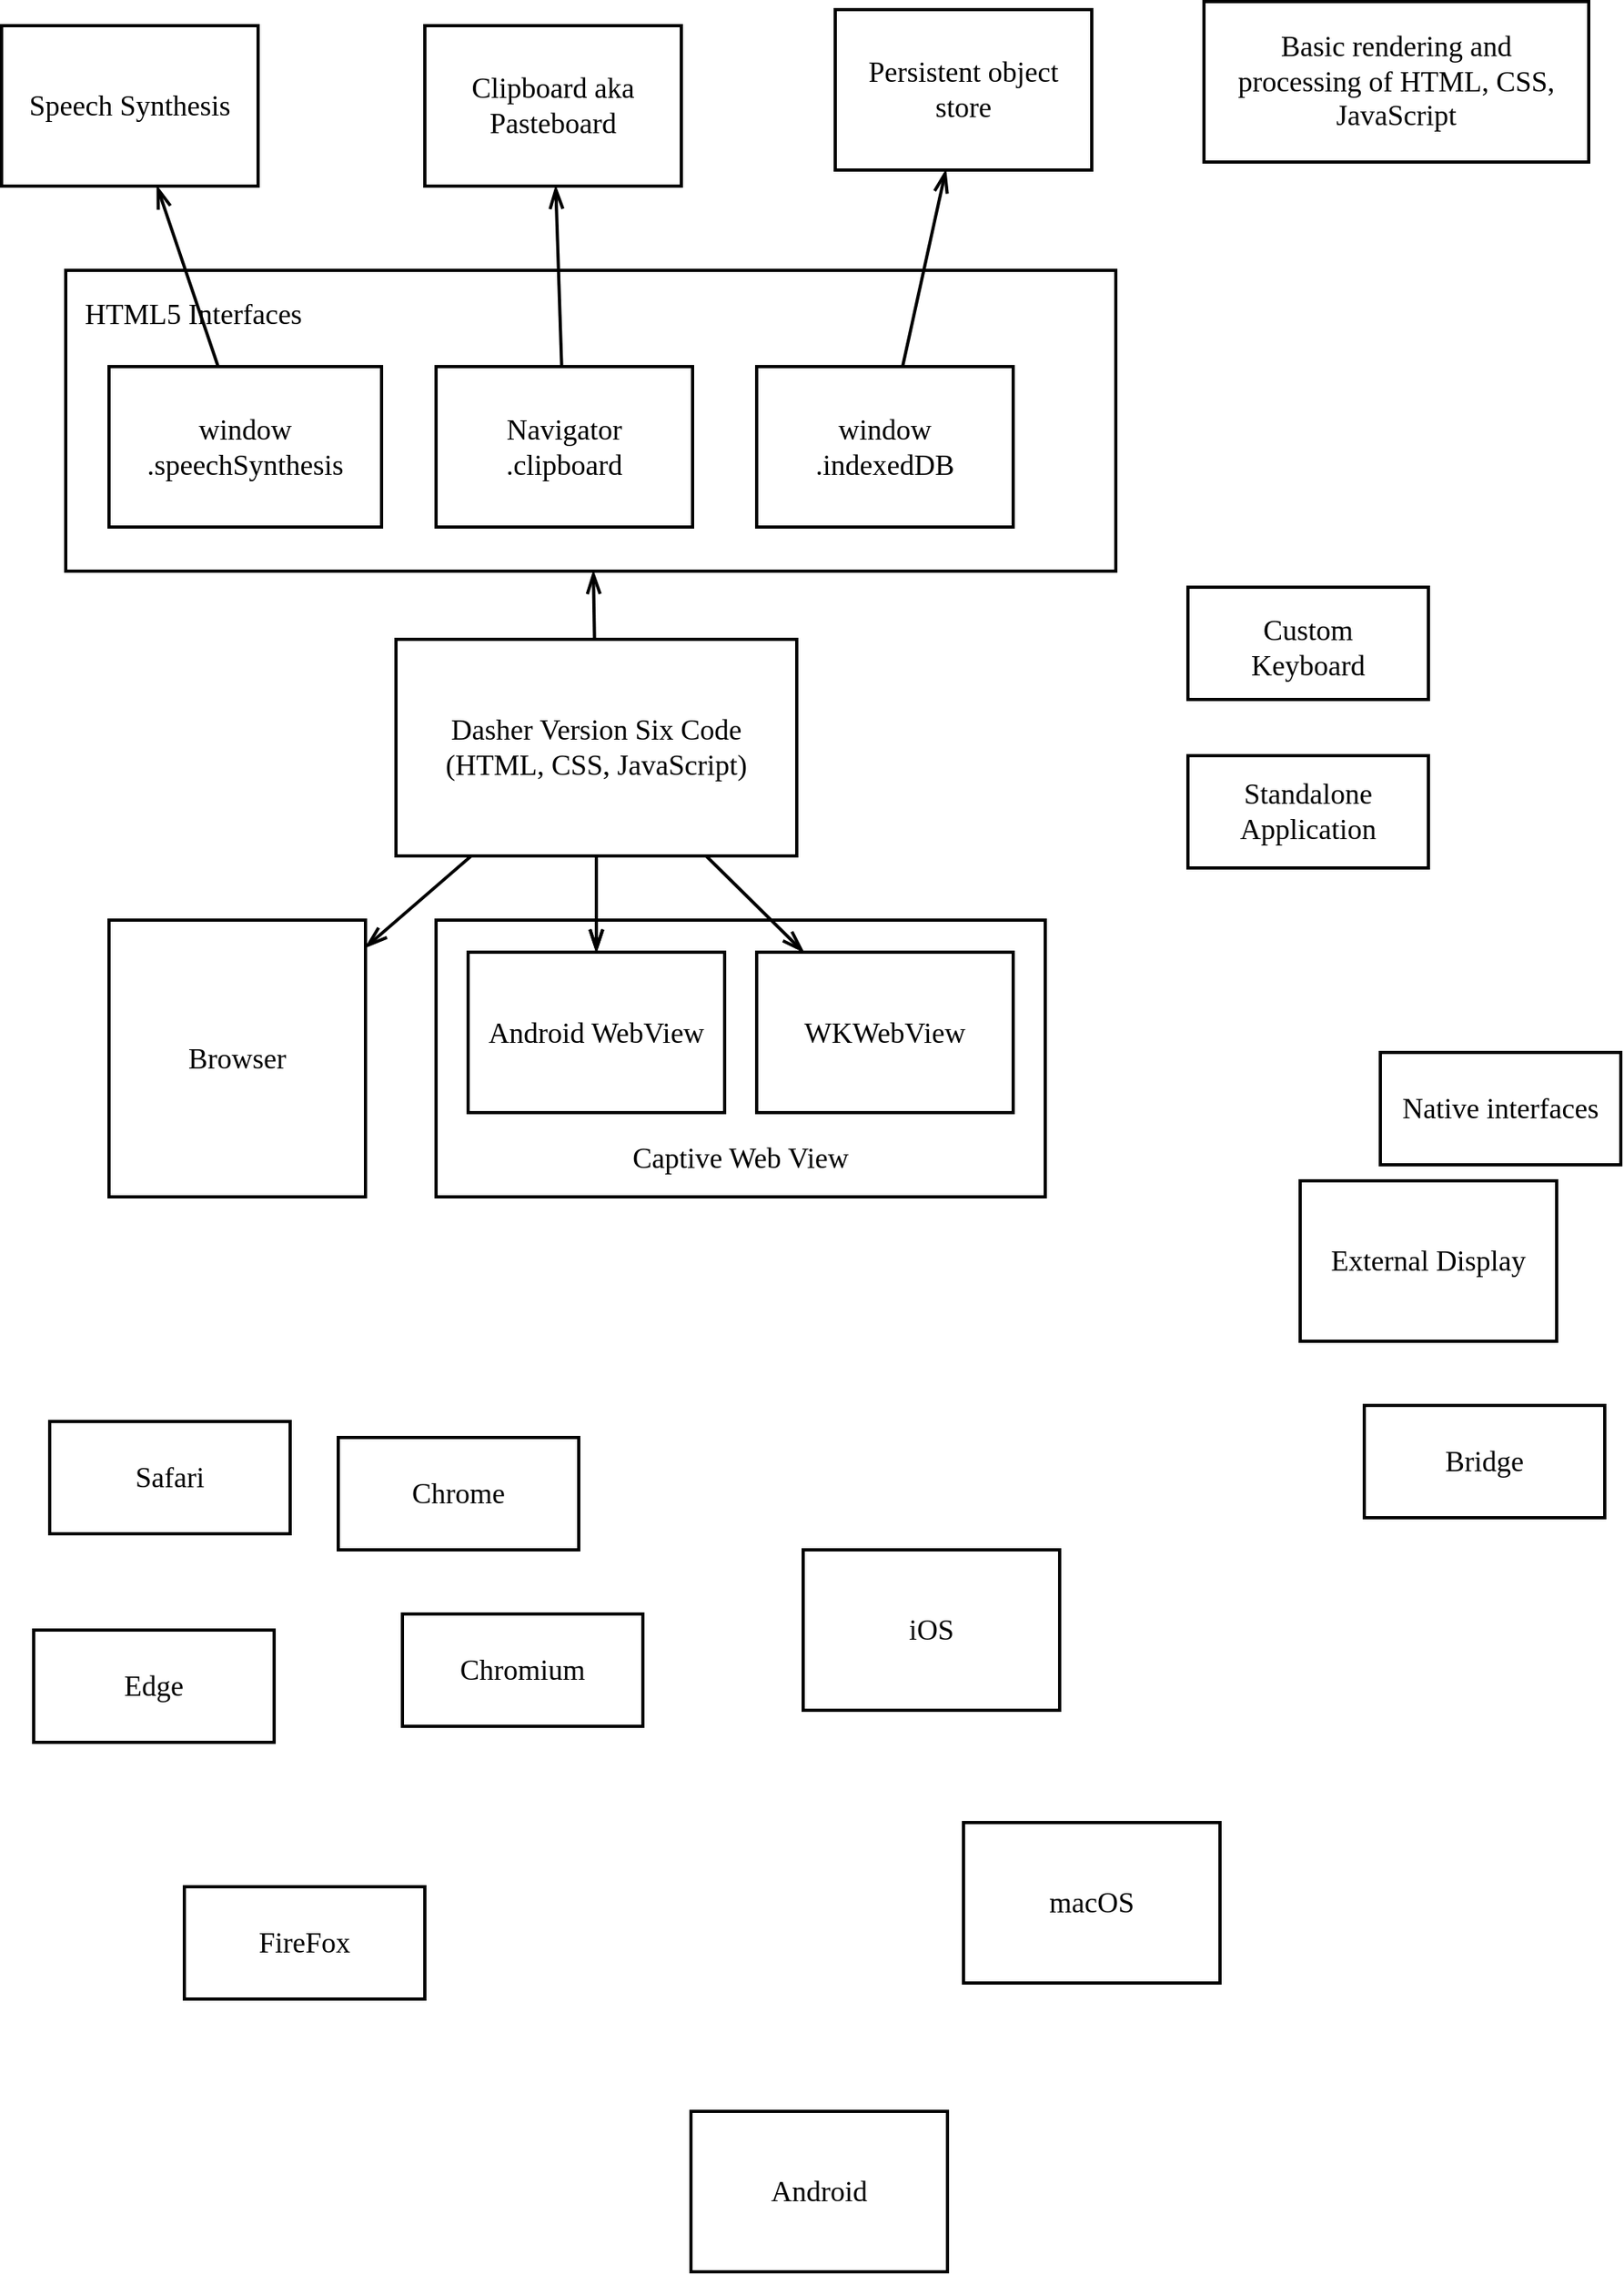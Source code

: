 <mxfile version="13.3.1" type="device"><diagram id="8iaUl4iCqBiWcX7CuOSy" name="Page-1"><mxGraphModel dx="1383" dy="1476" grid="1" gridSize="10" guides="1" tooltips="1" connect="1" arrows="1" fold="1" page="1" pageScale="1" pageWidth="827" pageHeight="1169" background="#ffffff" math="0" shadow="0"><root><mxCell id="0"/><mxCell id="1" parent="0"/><mxCell id="lYGDunC_NWAZZOpeZNLt-8" value="HTML5 Interfaces" style="rounded=0;shadow=0;comic=0;labelBackgroundColor=none;strokeColor=#000000;strokeWidth=2;fillColor=none;fontFamily=Verdana;fontSize=18;fontColor=#000000;align=left;arcSize=20;spacingTop=10;spacingLeft=10;spacing=2;spacingBottom=10;spacingRight=10;points=[[0.2, 0], [0.4, 0], [0.6, 0], [0.8, 0], [0.5,1]];whiteSpace=wrap;verticalAlign=top;" parent="1" vertex="1"><mxGeometry x="110" y="192.5" width="655" height="187.5" as="geometry"/></mxCell><mxCell id="R9UFI9LdPLoghuVG1u4X-26" value="Dasher Version Six Code&#10;(HTML, CSS, JavaScript)" style="rounded=0;shadow=0;comic=0;labelBackgroundColor=none;strokeColor=#000000;strokeWidth=2;fillColor=none;fontFamily=Verdana;fontSize=18;fontColor=#000000;align=center;arcSize=20;spacingTop=10;spacingLeft=10;spacing=2;spacingBottom=10;spacingRight=10;points=[[0.2, 0], [0.4, 0], [0.6, 0], [0.8, 0], [0.5,1]];whiteSpace=wrap;verticalAlign=middle;" parent="1" vertex="1"><mxGeometry x="316" y="422.5" width="250" height="135" as="geometry"/></mxCell><mxCell id="R9UFI9LdPLoghuVG1u4X-34" value="" style="endArrow=openThin;html=1;fontSize=18;strokeWidth=2;endFill=0;endSize=10;labelBackgroundColor=none;spacingTop=-55;align=left;rounded=0;elbow=vertical;" parent="1" source="R9UFI9LdPLoghuVG1u4X-26" target="lYGDunC_NWAZZOpeZNLt-9" edge="1"><mxGeometry width="50" height="50" relative="1" as="geometry"><mxPoint x="949" y="1096.745" as="sourcePoint"/><mxPoint x="1079" y="1126.179" as="targetPoint"/></mxGeometry></mxCell><mxCell id="R9UFI9LdPLoghuVG1u4X-40" value="Captive Web View" style="rounded=0;shadow=0;comic=0;labelBackgroundColor=none;strokeColor=#000000;strokeWidth=2;fillColor=none;fontFamily=Verdana;fontSize=18;fontColor=#000000;align=center;arcSize=20;spacingTop=10;spacingLeft=10;spacing=2;spacingBottom=10;spacingRight=10;points=[[0.2, 0], [0.4, 0], [0.6, 0], [0.8, 0], [0.5,1]];whiteSpace=wrap;verticalAlign=bottom;" parent="1" vertex="1"><mxGeometry x="341" y="597.5" width="380" height="172.5" as="geometry"/></mxCell><mxCell id="lYGDunC_NWAZZOpeZNLt-1" value="Standalone Application" style="rounded=0;shadow=0;comic=0;labelBackgroundColor=none;strokeColor=#000000;strokeWidth=2;fillColor=none;fontFamily=Verdana;fontSize=18;fontColor=#000000;align=center;arcSize=20;spacingTop=10;spacingLeft=10;spacing=2;spacingBottom=10;spacingRight=10;points=[[0.2, 0], [0.4, 0], [0.6, 0], [0.8, 0], [0.5,1]];whiteSpace=wrap;verticalAlign=middle;" parent="1" vertex="1"><mxGeometry x="810" y="495" width="150" height="70" as="geometry"/></mxCell><mxCell id="lYGDunC_NWAZZOpeZNLt-2" value="Custom Keyboard" style="rounded=0;shadow=0;comic=0;labelBackgroundColor=none;strokeColor=#000000;strokeWidth=2;fillColor=none;fontFamily=Verdana;fontSize=18;fontColor=#000000;align=center;arcSize=20;spacingTop=10;spacingLeft=10;spacing=2;spacingBottom=10;spacingRight=10;points=[[0.2, 0], [0.4, 0], [0.6, 0], [0.8, 0], [0.5,1]];whiteSpace=wrap;verticalAlign=top;" parent="1" vertex="1"><mxGeometry x="810" y="390" width="150" height="70" as="geometry"/></mxCell><mxCell id="lYGDunC_NWAZZOpeZNLt-3" value="Browser" style="rounded=0;shadow=0;comic=0;labelBackgroundColor=none;strokeColor=#000000;strokeWidth=2;fillColor=none;fontFamily=Verdana;fontSize=18;fontColor=#000000;align=center;arcSize=20;spacingTop=10;spacingLeft=10;spacing=2;spacingBottom=10;spacingRight=10;points=[[0.2, 0], [0.4, 0], [0.6, 0], [0.8, 0], [0.5,1]];whiteSpace=wrap;verticalAlign=middle;" parent="1" vertex="1"><mxGeometry x="137" y="597.5" width="160" height="172.5" as="geometry"/></mxCell><mxCell id="lYGDunC_NWAZZOpeZNLt-4" value="Android" style="rounded=0;shadow=0;comic=0;labelBackgroundColor=none;strokeColor=#000000;strokeWidth=2;fillColor=none;fontFamily=Verdana;fontSize=18;fontColor=#000000;align=center;arcSize=20;spacingTop=10;spacingLeft=10;spacing=2;spacingBottom=10;spacingRight=10;points=[[0.2, 0], [0.4, 0], [0.6, 0], [0.8, 0], [0.5,1]];whiteSpace=wrap;verticalAlign=middle;" parent="1" vertex="1"><mxGeometry x="500" y="1340" width="160" height="100" as="geometry"/></mxCell><mxCell id="lYGDunC_NWAZZOpeZNLt-5" value="iOS" style="rounded=0;shadow=0;comic=0;labelBackgroundColor=none;strokeColor=#000000;strokeWidth=2;fillColor=none;fontFamily=Verdana;fontSize=18;fontColor=#000000;align=center;arcSize=20;spacingTop=10;spacingLeft=10;spacing=2;spacingBottom=10;spacingRight=10;points=[[0.2, 0], [0.4, 0], [0.6, 0], [0.8, 0], [0.5,1]];whiteSpace=wrap;verticalAlign=middle;" parent="1" vertex="1"><mxGeometry x="570" y="990" width="160" height="100" as="geometry"/></mxCell><mxCell id="lYGDunC_NWAZZOpeZNLt-6" value="macOS" style="rounded=0;shadow=0;comic=0;labelBackgroundColor=none;strokeColor=#000000;strokeWidth=2;fillColor=none;fontFamily=Verdana;fontSize=18;fontColor=#000000;align=center;arcSize=20;spacingTop=10;spacingLeft=10;spacing=2;spacingBottom=10;spacingRight=10;points=[[0.2, 0], [0.4, 0], [0.6, 0], [0.8, 0], [0.5,1]];whiteSpace=wrap;verticalAlign=middle;" parent="1" vertex="1"><mxGeometry x="670" y="1160" width="160" height="100" as="geometry"/></mxCell><mxCell id="lYGDunC_NWAZZOpeZNLt-7" value="Speech Synthesis" style="rounded=0;shadow=0;comic=0;labelBackgroundColor=none;strokeColor=#000000;strokeWidth=2;fillColor=none;fontFamily=Verdana;fontSize=18;fontColor=#000000;align=center;arcSize=20;spacingTop=10;spacingLeft=10;spacing=2;spacingBottom=10;spacingRight=10;points=[[0.2, 0], [0.4, 0], [0.6, 0], [0.8, 0], [0.5,1]];whiteSpace=wrap;verticalAlign=middle;" parent="1" vertex="1"><mxGeometry x="70" y="40" width="160" height="100" as="geometry"/></mxCell><mxCell id="lYGDunC_NWAZZOpeZNLt-10" value="WKWebView" style="rounded=0;shadow=0;comic=0;labelBackgroundColor=none;strokeColor=#000000;strokeWidth=2;fillColor=none;fontFamily=Verdana;fontSize=18;fontColor=#000000;align=center;arcSize=20;spacingTop=10;spacingLeft=10;spacing=2;spacingBottom=10;spacingRight=10;points=[[0.2, 0], [0.4, 0], [0.6, 0], [0.8, 0], [0.5,1]];whiteSpace=wrap;verticalAlign=middle;" parent="1" vertex="1"><mxGeometry x="541" y="617.5" width="160" height="100" as="geometry"/></mxCell><mxCell id="lYGDunC_NWAZZOpeZNLt-11" value="Clipboard aka Pasteboard" style="rounded=0;shadow=0;comic=0;labelBackgroundColor=none;strokeColor=#000000;strokeWidth=2;fillColor=none;fontFamily=Verdana;fontSize=18;fontColor=#000000;align=center;arcSize=20;spacingTop=10;spacingLeft=10;spacing=2;spacingBottom=10;spacingRight=10;points=[[0.2, 0], [0.4, 0], [0.6, 0], [0.8, 0], [0.5,1]];whiteSpace=wrap;verticalAlign=middle;" parent="1" vertex="1"><mxGeometry x="334" y="40" width="160" height="100" as="geometry"/></mxCell><mxCell id="lYGDunC_NWAZZOpeZNLt-12" value="window&#10;.indexedDB" style="rounded=0;shadow=0;comic=0;labelBackgroundColor=none;strokeColor=#000000;strokeWidth=2;fillColor=none;fontFamily=Verdana;fontSize=18;fontColor=#000000;align=center;arcSize=20;spacingTop=10;spacingLeft=10;spacing=2;spacingBottom=10;spacingRight=10;points=[[0.2, 0], [0.4, 0], [0.6, 0], [0.8, 0], [0.5,1]];whiteSpace=wrap;verticalAlign=middle;" parent="1" vertex="1"><mxGeometry x="541" y="252.5" width="160" height="100" as="geometry"/></mxCell><mxCell id="lYGDunC_NWAZZOpeZNLt-13" value="Chrome" style="rounded=0;shadow=0;comic=0;labelBackgroundColor=none;strokeColor=#000000;strokeWidth=2;fillColor=none;fontFamily=Verdana;fontSize=18;fontColor=#000000;align=center;arcSize=20;spacingTop=10;spacingLeft=10;spacing=2;spacingBottom=10;spacingRight=10;points=[[0.2, 0], [0.4, 0], [0.6, 0], [0.8, 0], [0.5,1]];whiteSpace=wrap;verticalAlign=middle;" parent="1" vertex="1"><mxGeometry x="280" y="920" width="150" height="70" as="geometry"/></mxCell><mxCell id="lYGDunC_NWAZZOpeZNLt-14" value="Chromium" style="rounded=0;shadow=0;comic=0;labelBackgroundColor=none;strokeColor=#000000;strokeWidth=2;fillColor=none;fontFamily=Verdana;fontSize=18;fontColor=#000000;align=center;arcSize=20;spacingTop=10;spacingLeft=10;spacing=2;spacingBottom=10;spacingRight=10;points=[[0.2, 0], [0.4, 0], [0.6, 0], [0.8, 0], [0.5,1]];whiteSpace=wrap;verticalAlign=middle;" parent="1" vertex="1"><mxGeometry x="320" y="1030" width="150" height="70" as="geometry"/></mxCell><mxCell id="lYGDunC_NWAZZOpeZNLt-15" value="Safari" style="rounded=0;shadow=0;comic=0;labelBackgroundColor=none;strokeColor=#000000;strokeWidth=2;fillColor=none;fontFamily=Verdana;fontSize=18;fontColor=#000000;align=center;arcSize=20;spacingTop=10;spacingLeft=10;spacing=2;spacingBottom=10;spacingRight=10;points=[[0.2, 0], [0.4, 0], [0.6, 0], [0.8, 0], [0.5,1]];whiteSpace=wrap;verticalAlign=middle;" parent="1" vertex="1"><mxGeometry x="100" y="910" width="150" height="70" as="geometry"/></mxCell><mxCell id="lYGDunC_NWAZZOpeZNLt-16" value="Edge" style="rounded=0;shadow=0;comic=0;labelBackgroundColor=none;strokeColor=#000000;strokeWidth=2;fillColor=none;fontFamily=Verdana;fontSize=18;fontColor=#000000;align=center;arcSize=20;spacingTop=10;spacingLeft=10;spacing=2;spacingBottom=10;spacingRight=10;points=[[0.2, 0], [0.4, 0], [0.6, 0], [0.8, 0], [0.5,1]];whiteSpace=wrap;verticalAlign=middle;" parent="1" vertex="1"><mxGeometry x="90" y="1040" width="150" height="70" as="geometry"/></mxCell><mxCell id="lYGDunC_NWAZZOpeZNLt-17" value="" style="endArrow=openThin;html=1;fontSize=18;strokeWidth=2;endFill=0;endSize=10;labelBackgroundColor=none;spacingTop=-55;align=left;rounded=0;elbow=vertical;" parent="1" source="R9UFI9LdPLoghuVG1u4X-26" target="lYGDunC_NWAZZOpeZNLt-10" edge="1"><mxGeometry width="50" height="50" relative="1" as="geometry"><mxPoint x="493.948" y="392.5" as="sourcePoint"/><mxPoint x="577.705" y="707.5" as="targetPoint"/></mxGeometry></mxCell><mxCell id="lYGDunC_NWAZZOpeZNLt-18" value="" style="endArrow=openThin;html=1;fontSize=18;strokeWidth=2;endFill=0;endSize=10;labelBackgroundColor=none;spacingTop=-55;align=left;rounded=0;elbow=vertical;" parent="1" source="R9UFI9LdPLoghuVG1u4X-26" target="lYGDunC_NWAZZOpeZNLt-3" edge="1"><mxGeometry width="50" height="50" relative="1" as="geometry"><mxPoint x="475.389" y="392.5" as="sourcePoint"/><mxPoint x="471.452" y="827.5" as="targetPoint"/></mxGeometry></mxCell><mxCell id="lYGDunC_NWAZZOpeZNLt-22" value="External Display" style="rounded=0;shadow=0;comic=0;labelBackgroundColor=none;strokeColor=#000000;strokeWidth=2;fillColor=none;fontFamily=Verdana;fontSize=18;fontColor=#000000;align=center;arcSize=20;spacingTop=10;spacingLeft=10;spacing=2;spacingBottom=10;spacingRight=10;points=[[0.2, 0], [0.4, 0], [0.6, 0], [0.8, 0], [0.5,1]];whiteSpace=wrap;verticalAlign=middle;" parent="1" vertex="1"><mxGeometry x="880" y="760" width="160" height="100" as="geometry"/></mxCell><mxCell id="lYGDunC_NWAZZOpeZNLt-9" value="Android WebView" style="rounded=0;shadow=0;comic=0;labelBackgroundColor=none;strokeColor=#000000;strokeWidth=2;fillColor=none;fontFamily=Verdana;fontSize=18;fontColor=#000000;align=center;arcSize=20;spacingTop=10;spacingLeft=10;spacing=2;spacingBottom=10;spacingRight=10;points=[[0.2, 0], [0.4, 0], [0.6, 0], [0.8, 0], [0.5,1]];whiteSpace=wrap;verticalAlign=middle;" parent="1" vertex="1"><mxGeometry x="361" y="617.5" width="160" height="100" as="geometry"/></mxCell><mxCell id="lYGDunC_NWAZZOpeZNLt-23" value="" style="endArrow=openThin;html=1;fontSize=18;strokeWidth=2;endFill=0;endSize=10;labelBackgroundColor=none;spacingTop=-55;align=left;rounded=0;elbow=vertical;" parent="1" source="R9UFI9LdPLoghuVG1u4X-26" target="lYGDunC_NWAZZOpeZNLt-9" edge="1"><mxGeometry width="50" height="50" relative="1" as="geometry"><mxPoint x="466" y="382.5" as="sourcePoint"/><mxPoint x="466" y="907.5" as="targetPoint"/></mxGeometry></mxCell><mxCell id="lYGDunC_NWAZZOpeZNLt-24" value="Navigator&#10;.clipboard" style="rounded=0;shadow=0;comic=0;labelBackgroundColor=none;strokeColor=#000000;strokeWidth=2;fillColor=none;fontFamily=Verdana;fontSize=18;fontColor=#000000;align=center;arcSize=20;spacingTop=10;spacingLeft=10;spacing=2;spacingBottom=10;spacingRight=10;points=[[0.2, 0], [0.4, 0], [0.6, 0], [0.8, 0], [0.5,1]];whiteSpace=wrap;verticalAlign=middle;" parent="1" vertex="1"><mxGeometry x="341" y="252.5" width="160" height="100" as="geometry"/></mxCell><mxCell id="lYGDunC_NWAZZOpeZNLt-25" value="" style="endArrow=openThin;html=1;fontSize=18;strokeWidth=2;endFill=0;endSize=10;labelBackgroundColor=none;spacingTop=-55;align=left;rounded=0;elbow=vertical;" parent="1" source="R9UFI9LdPLoghuVG1u4X-26" target="lYGDunC_NWAZZOpeZNLt-8" edge="1"><mxGeometry width="50" height="50" relative="1" as="geometry"><mxPoint x="519.451" y="567.5" as="sourcePoint"/><mxPoint x="580.296" y="627.5" as="targetPoint"/></mxGeometry></mxCell><mxCell id="lYGDunC_NWAZZOpeZNLt-26" value="" style="endArrow=openThin;html=1;fontSize=18;strokeWidth=2;endFill=0;endSize=10;labelBackgroundColor=none;spacingTop=-55;align=left;rounded=0;elbow=vertical;" parent="1" source="lYGDunC_NWAZZOpeZNLt-24" target="lYGDunC_NWAZZOpeZNLt-11" edge="1"><mxGeometry width="50" height="50" relative="1" as="geometry"><mxPoint x="428.8" y="290" as="sourcePoint"/><mxPoint x="421.333" y="220" as="targetPoint"/></mxGeometry></mxCell><mxCell id="lYGDunC_NWAZZOpeZNLt-27" value="Persistent object store" style="rounded=0;shadow=0;comic=0;labelBackgroundColor=none;strokeColor=#000000;strokeWidth=2;fillColor=none;fontFamily=Verdana;fontSize=18;fontColor=#000000;align=center;arcSize=20;spacingTop=10;spacingLeft=10;spacing=2;spacingBottom=10;spacingRight=10;points=[[0.2, 0], [0.4, 0], [0.6, 0], [0.8, 0], [0.5,1]];whiteSpace=wrap;verticalAlign=middle;" parent="1" vertex="1"><mxGeometry x="590" y="30" width="160" height="100" as="geometry"/></mxCell><mxCell id="lYGDunC_NWAZZOpeZNLt-28" value="window&#10;.speechSynthesis" style="rounded=0;shadow=0;comic=0;labelBackgroundColor=none;strokeColor=#000000;strokeWidth=2;fillColor=none;fontFamily=Verdana;fontSize=18;fontColor=#000000;align=center;arcSize=20;spacingTop=10;spacingLeft=10;spacing=2;spacingBottom=10;spacingRight=10;points=[[0.2, 0], [0.4, 0], [0.6, 0], [0.8, 0], [0.5,1]];whiteSpace=wrap;verticalAlign=middle;" parent="1" vertex="1"><mxGeometry x="137" y="252.5" width="170" height="100" as="geometry"/></mxCell><mxCell id="lYGDunC_NWAZZOpeZNLt-29" value="" style="endArrow=openThin;html=1;fontSize=18;strokeWidth=2;endFill=0;endSize=10;labelBackgroundColor=none;spacingTop=-55;align=left;rounded=0;elbow=vertical;" parent="1" source="lYGDunC_NWAZZOpeZNLt-12" target="lYGDunC_NWAZZOpeZNLt-27" edge="1"><mxGeometry width="50" height="50" relative="1" as="geometry"><mxPoint x="429.353" y="262.5" as="sourcePoint"/><mxPoint x="425.647" y="150" as="targetPoint"/></mxGeometry></mxCell><mxCell id="lYGDunC_NWAZZOpeZNLt-30" value="" style="endArrow=openThin;html=1;fontSize=18;strokeWidth=2;endFill=0;endSize=10;labelBackgroundColor=none;spacingTop=-55;align=left;rounded=0;elbow=vertical;" parent="1" source="lYGDunC_NWAZZOpeZNLt-28" target="lYGDunC_NWAZZOpeZNLt-7" edge="1"><mxGeometry width="50" height="50" relative="1" as="geometry"><mxPoint x="642.011" y="262.5" as="sourcePoint"/><mxPoint x="668.989" y="140" as="targetPoint"/></mxGeometry></mxCell><mxCell id="lYGDunC_NWAZZOpeZNLt-31" value="FireFox" style="rounded=0;shadow=0;comic=0;labelBackgroundColor=none;strokeColor=#000000;strokeWidth=2;fillColor=none;fontFamily=Verdana;fontSize=18;fontColor=#000000;align=center;arcSize=20;spacingTop=10;spacingLeft=10;spacing=2;spacingBottom=10;spacingRight=10;points=[[0.2, 0], [0.4, 0], [0.6, 0], [0.8, 0], [0.5,1]];whiteSpace=wrap;verticalAlign=middle;" parent="1" vertex="1"><mxGeometry x="184" y="1200" width="150" height="70" as="geometry"/></mxCell><mxCell id="lYGDunC_NWAZZOpeZNLt-32" value="Bridge" style="rounded=0;shadow=0;comic=0;labelBackgroundColor=none;strokeColor=#000000;strokeWidth=2;fillColor=none;fontFamily=Verdana;fontSize=18;fontColor=#000000;align=center;arcSize=20;spacingTop=10;spacingLeft=10;spacing=2;spacingBottom=10;spacingRight=10;points=[[0.2, 0], [0.4, 0], [0.6, 0], [0.8, 0], [0.5,1]];whiteSpace=wrap;verticalAlign=middle;" parent="1" vertex="1"><mxGeometry x="920" y="900" width="150" height="70" as="geometry"/></mxCell><mxCell id="lYGDunC_NWAZZOpeZNLt-33" value="Native interfaces" style="rounded=0;shadow=0;comic=0;labelBackgroundColor=none;strokeColor=#000000;strokeWidth=2;fillColor=none;fontFamily=Verdana;fontSize=18;fontColor=#000000;align=center;arcSize=20;spacingTop=10;spacingLeft=10;spacing=2;spacingBottom=10;spacingRight=10;points=[[0.2, 0], [0.4, 0], [0.6, 0], [0.8, 0], [0.5,1]];whiteSpace=wrap;verticalAlign=middle;" parent="1" vertex="1"><mxGeometry x="930" y="680" width="150" height="70" as="geometry"/></mxCell><mxCell id="HGhDj8ruQY7boOaWzumQ-5" value="Basic rendering and processing of HTML, CSS, JavaScript" style="rounded=0;shadow=0;comic=0;labelBackgroundColor=none;strokeColor=#000000;strokeWidth=2;fillColor=none;fontFamily=Verdana;fontSize=18;fontColor=#000000;align=center;arcSize=20;spacingTop=10;spacingLeft=10;spacing=2;spacingBottom=10;spacingRight=10;points=[[0.2, 0], [0.4, 0], [0.6, 0], [0.8, 0], [0.5,1]];whiteSpace=wrap;verticalAlign=middle;" parent="1" vertex="1"><mxGeometry x="820" y="25" width="240" height="100" as="geometry"/></mxCell></root></mxGraphModel></diagram></mxfile>